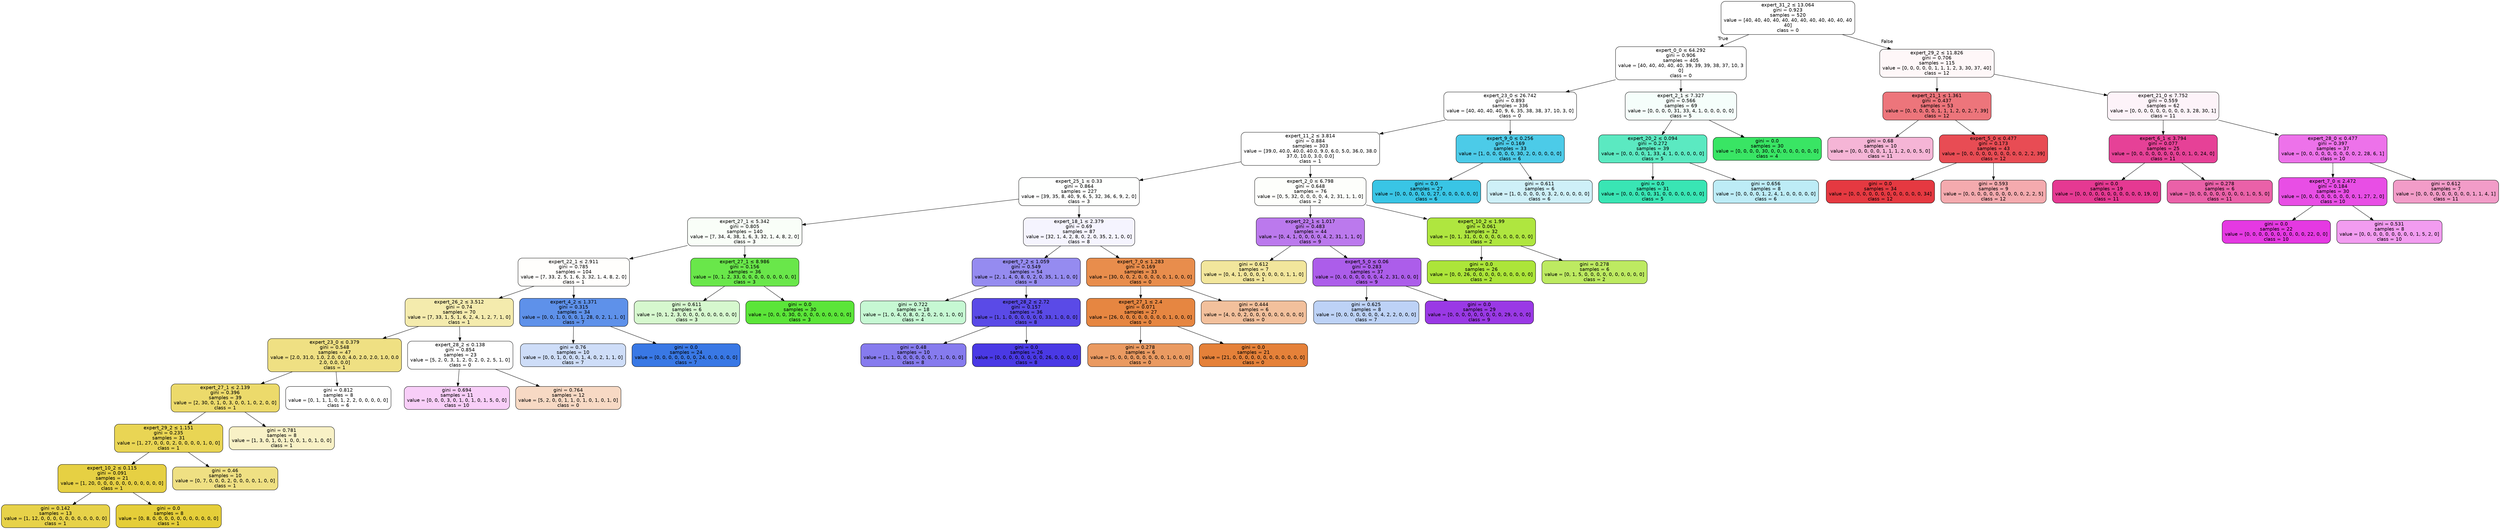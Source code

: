 digraph Tree {
node [shape=box, style="filled, rounded", color="black", fontname="helvetica"] ;
edge [fontname="helvetica"] ;
0 [label=<expert_31_2 &le; 13.064<br/>gini = 0.923<br/>samples = 520<br/>value = [40, 40, 40, 40, 40, 40, 40, 40, 40, 40, 40, 40<br/>40]<br/>class = 0>, fillcolor="#ffffff"] ;
1 [label=<expert_0_0 &le; 64.292<br/>gini = 0.906<br/>samples = 405<br/>value = [40, 40, 40, 40, 40, 39, 39, 39, 38, 37, 10, 3<br/>0]<br/>class = 0>, fillcolor="#ffffff"] ;
0 -> 1 [labeldistance=2.5, labelangle=45, headlabel="True"] ;
2 [label=<expert_23_0 &le; 26.742<br/>gini = 0.893<br/>samples = 336<br/>value = [40, 40, 40, 40, 9, 6, 35, 38, 38, 37, 10, 3, 0]<br/>class = 0>, fillcolor="#ffffff"] ;
1 -> 2 ;
3 [label=<expert_11_2 &le; 3.814<br/>gini = 0.884<br/>samples = 303<br/>value = [39.0, 40.0, 40.0, 40.0, 9.0, 6.0, 5.0, 36.0, 38.0<br/>37.0, 10.0, 3.0, 0.0]<br/>class = 1>, fillcolor="#ffffff"] ;
2 -> 3 ;
4 [label=<expert_25_1 &le; 0.33<br/>gini = 0.864<br/>samples = 227<br/>value = [39, 35, 8, 40, 9, 6, 5, 32, 36, 6, 9, 2, 0]<br/>class = 3>, fillcolor="#fefffe"] ;
3 -> 4 ;
5 [label=<expert_27_1 &le; 5.342<br/>gini = 0.805<br/>samples = 140<br/>value = [7, 34, 4, 38, 1, 6, 3, 32, 1, 4, 8, 2, 0]<br/>class = 3>, fillcolor="#f9fef8"] ;
4 -> 5 ;
6 [label=<expert_22_1 &le; 2.911<br/>gini = 0.785<br/>samples = 104<br/>value = [7, 33, 2, 5, 1, 6, 3, 32, 1, 4, 8, 2, 0]<br/>class = 1>, fillcolor="#fffefc"] ;
5 -> 6 ;
7 [label=<expert_26_2 &le; 3.512<br/>gini = 0.74<br/>samples = 70<br/>value = [7, 33, 1, 5, 1, 6, 2, 4, 1, 2, 7, 1, 0]<br/>class = 1>, fillcolor="#f4ebad"] ;
6 -> 7 ;
8 [label=<expert_23_0 &le; 0.379<br/>gini = 0.548<br/>samples = 47<br/>value = [2.0, 31.0, 1.0, 2.0, 0.0, 4.0, 2.0, 2.0, 1.0, 0.0<br/>2.0, 0.0, 0.0]<br/>class = 1>, fillcolor="#efe083"] ;
7 -> 8 ;
9 [label=<expert_27_1 &le; 2.139<br/>gini = 0.396<br/>samples = 39<br/>value = [2, 30, 0, 1, 0, 3, 0, 0, 1, 0, 2, 0, 0]<br/>class = 1>, fillcolor="#ecda6b"] ;
8 -> 9 ;
10 [label=<expert_29_2 &le; 1.151<br/>gini = 0.235<br/>samples = 31<br/>value = [1, 27, 0, 0, 0, 2, 0, 0, 0, 0, 1, 0, 0]<br/>class = 1>, fillcolor="#e9d554"] ;
9 -> 10 ;
11 [label=<expert_10_2 &le; 0.115<br/>gini = 0.091<br/>samples = 21<br/>value = [1, 20, 0, 0, 0, 0, 0, 0, 0, 0, 0, 0, 0]<br/>class = 1>, fillcolor="#e6d043"] ;
10 -> 11 ;
12 [label=<gini = 0.142<br/>samples = 13<br/>value = [1, 12, 0, 0, 0, 0, 0, 0, 0, 0, 0, 0, 0]<br/>class = 1>, fillcolor="#e7d249"] ;
11 -> 12 ;
13 [label=<gini = 0.0<br/>samples = 8<br/>value = [0, 8, 0, 0, 0, 0, 0, 0, 0, 0, 0, 0, 0]<br/>class = 1>, fillcolor="#e5ce39"] ;
11 -> 13 ;
14 [label=<gini = 0.46<br/>samples = 10<br/>value = [0, 7, 0, 0, 0, 2, 0, 0, 0, 0, 1, 0, 0]<br/>class = 1>, fillcolor="#efe083"] ;
10 -> 14 ;
15 [label=<gini = 0.781<br/>samples = 8<br/>value = [1, 3, 0, 1, 0, 1, 0, 0, 1, 0, 1, 0, 0]<br/>class = 1>, fillcolor="#f8f1c6"] ;
9 -> 15 ;
16 [label=<gini = 0.812<br/>samples = 8<br/>value = [0, 1, 1, 1, 0, 1, 2, 2, 0, 0, 0, 0, 0]<br/>class = 6>, fillcolor="#ffffff"] ;
8 -> 16 ;
17 [label=<expert_28_2 &le; 0.138<br/>gini = 0.854<br/>samples = 23<br/>value = [5, 2, 0, 3, 1, 2, 0, 2, 0, 2, 5, 1, 0]<br/>class = 0>, fillcolor="#ffffff"] ;
7 -> 17 ;
18 [label=<gini = 0.694<br/>samples = 11<br/>value = [0, 0, 0, 3, 0, 1, 0, 1, 0, 1, 5, 0, 0]<br/>class = 10>, fillcolor="#f8cef8"] ;
17 -> 18 ;
19 [label=<gini = 0.764<br/>samples = 12<br/>value = [5, 2, 0, 0, 1, 1, 0, 1, 0, 1, 0, 1, 0]<br/>class = 0>, fillcolor="#f7d9c4"] ;
17 -> 19 ;
20 [label=<expert_4_2 &le; 1.371<br/>gini = 0.315<br/>samples = 34<br/>value = [0, 0, 1, 0, 0, 0, 1, 28, 0, 2, 1, 1, 0]<br/>class = 7>, fillcolor="#5e91ea"] ;
6 -> 20 ;
21 [label=<gini = 0.76<br/>samples = 10<br/>value = [0, 0, 1, 0, 0, 0, 1, 4, 0, 2, 1, 1, 0]<br/>class = 7>, fillcolor="#ceddf8"] ;
20 -> 21 ;
22 [label=<gini = 0.0<br/>samples = 24<br/>value = [0, 0, 0, 0, 0, 0, 0, 24, 0, 0, 0, 0, 0]<br/>class = 7>, fillcolor="#3978e5"] ;
20 -> 22 ;
23 [label=<expert_27_1 &le; 8.986<br/>gini = 0.156<br/>samples = 36<br/>value = [0, 1, 2, 33, 0, 0, 0, 0, 0, 0, 0, 0, 0]<br/>class = 3>, fillcolor="#69e74a"] ;
5 -> 23 ;
24 [label=<gini = 0.611<br/>samples = 6<br/>value = [0, 1, 2, 3, 0, 0, 0, 0, 0, 0, 0, 0, 0]<br/>class = 3>, fillcolor="#d6f8ce"] ;
23 -> 24 ;
25 [label=<gini = 0.0<br/>samples = 30<br/>value = [0, 0, 0, 30, 0, 0, 0, 0, 0, 0, 0, 0, 0]<br/>class = 3>, fillcolor="#5be539"] ;
23 -> 25 ;
26 [label=<expert_18_1 &le; 2.379<br/>gini = 0.69<br/>samples = 87<br/>value = [32, 1, 4, 2, 8, 0, 2, 0, 35, 2, 1, 0, 0]<br/>class = 8>, fillcolor="#f5f4fe"] ;
4 -> 26 ;
27 [label=<expert_7_2 &le; 1.059<br/>gini = 0.549<br/>samples = 54<br/>value = [2, 1, 4, 0, 8, 0, 2, 0, 35, 1, 1, 0, 0]<br/>class = 8>, fillcolor="#958bf0"] ;
26 -> 27 ;
28 [label=<gini = 0.722<br/>samples = 18<br/>value = [1, 0, 4, 0, 8, 0, 2, 0, 2, 0, 1, 0, 0]<br/>class = 4>, fillcolor="#c6f8d3"] ;
27 -> 28 ;
29 [label=<expert_28_2 &le; 2.72<br/>gini = 0.157<br/>samples = 36<br/>value = [1, 1, 0, 0, 0, 0, 0, 0, 33, 1, 0, 0, 0]<br/>class = 8>, fillcolor="#5a4ae7"] ;
27 -> 29 ;
30 [label=<gini = 0.48<br/>samples = 10<br/>value = [1, 1, 0, 0, 0, 0, 0, 0, 7, 1, 0, 0, 0]<br/>class = 8>, fillcolor="#867bee"] ;
29 -> 30 ;
31 [label=<gini = 0.0<br/>samples = 26<br/>value = [0, 0, 0, 0, 0, 0, 0, 0, 26, 0, 0, 0, 0]<br/>class = 8>, fillcolor="#4a39e5"] ;
29 -> 31 ;
32 [label=<expert_7_0 &le; 1.283<br/>gini = 0.169<br/>samples = 33<br/>value = [30, 0, 0, 2, 0, 0, 0, 0, 0, 1, 0, 0, 0]<br/>class = 0>, fillcolor="#e88d4c"] ;
26 -> 32 ;
33 [label=<expert_27_1 &le; 2.4<br/>gini = 0.071<br/>samples = 27<br/>value = [26, 0, 0, 0, 0, 0, 0, 0, 0, 1, 0, 0, 0]<br/>class = 0>, fillcolor="#e68641"] ;
32 -> 33 ;
34 [label=<gini = 0.278<br/>samples = 6<br/>value = [5, 0, 0, 0, 0, 0, 0, 0, 0, 1, 0, 0, 0]<br/>class = 0>, fillcolor="#ea9a61"] ;
33 -> 34 ;
35 [label=<gini = 0.0<br/>samples = 21<br/>value = [21, 0, 0, 0, 0, 0, 0, 0, 0, 0, 0, 0, 0]<br/>class = 0>, fillcolor="#e58139"] ;
33 -> 35 ;
36 [label=<gini = 0.444<br/>samples = 6<br/>value = [4, 0, 0, 2, 0, 0, 0, 0, 0, 0, 0, 0, 0]<br/>class = 0>, fillcolor="#f2c09c"] ;
32 -> 36 ;
37 [label=<expert_2_0 &le; 6.798<br/>gini = 0.648<br/>samples = 76<br/>value = [0, 5, 32, 0, 0, 0, 0, 4, 2, 31, 1, 1, 0]<br/>class = 2>, fillcolor="#fdfefb"] ;
3 -> 37 ;
38 [label=<expert_22_1 &le; 1.017<br/>gini = 0.483<br/>samples = 44<br/>value = [0, 4, 1, 0, 0, 0, 0, 4, 2, 31, 1, 1, 0]<br/>class = 9>, fillcolor="#bb79ed"] ;
37 -> 38 ;
39 [label=<gini = 0.612<br/>samples = 7<br/>value = [0, 4, 1, 0, 0, 0, 0, 0, 0, 0, 1, 1, 0]<br/>class = 1>, fillcolor="#f2e69c"] ;
38 -> 39 ;
40 [label=<expert_5_0 &le; 0.06<br/>gini = 0.283<br/>samples = 37<br/>value = [0, 0, 0, 0, 0, 0, 0, 4, 2, 31, 0, 0, 0]<br/>class = 9>, fillcolor="#ac5dea"] ;
38 -> 40 ;
41 [label=<gini = 0.625<br/>samples = 8<br/>value = [0, 0, 0, 0, 0, 0, 0, 4, 2, 2, 0, 0, 0]<br/>class = 7>, fillcolor="#bdd2f6"] ;
40 -> 41 ;
42 [label=<gini = 0.0<br/>samples = 29<br/>value = [0, 0, 0, 0, 0, 0, 0, 0, 0, 29, 0, 0, 0]<br/>class = 9>, fillcolor="#9a39e5"] ;
40 -> 42 ;
43 [label=<expert_10_2 &le; 1.99<br/>gini = 0.061<br/>samples = 32<br/>value = [0, 1, 31, 0, 0, 0, 0, 0, 0, 0, 0, 0, 0]<br/>class = 2>, fillcolor="#afe63f"] ;
37 -> 43 ;
44 [label=<gini = 0.0<br/>samples = 26<br/>value = [0, 0, 26, 0, 0, 0, 0, 0, 0, 0, 0, 0, 0]<br/>class = 2>, fillcolor="#ace539"] ;
43 -> 44 ;
45 [label=<gini = 0.278<br/>samples = 6<br/>value = [0, 1, 5, 0, 0, 0, 0, 0, 0, 0, 0, 0, 0]<br/>class = 2>, fillcolor="#bdea61"] ;
43 -> 45 ;
46 [label=<expert_9_0 &le; 0.256<br/>gini = 0.169<br/>samples = 33<br/>value = [1, 0, 0, 0, 0, 0, 30, 2, 0, 0, 0, 0, 0]<br/>class = 6>, fillcolor="#4ccbe8"] ;
2 -> 46 ;
47 [label=<gini = 0.0<br/>samples = 27<br/>value = [0, 0, 0, 0, 0, 0, 27, 0, 0, 0, 0, 0, 0]<br/>class = 6>, fillcolor="#39c5e5"] ;
46 -> 47 ;
48 [label=<gini = 0.611<br/>samples = 6<br/>value = [1, 0, 0, 0, 0, 0, 3, 2, 0, 0, 0, 0, 0]<br/>class = 6>, fillcolor="#cef0f8"] ;
46 -> 48 ;
49 [label=<expert_2_1 &le; 7.327<br/>gini = 0.566<br/>samples = 69<br/>value = [0, 0, 0, 0, 31, 33, 4, 1, 0, 0, 0, 0, 0]<br/>class = 5>, fillcolor="#f5fefb"] ;
1 -> 49 ;
50 [label=<expert_20_2 &le; 0.094<br/>gini = 0.272<br/>samples = 39<br/>value = [0, 0, 0, 0, 1, 33, 4, 1, 0, 0, 0, 0, 0]<br/>class = 5>, fillcolor="#5be9c1"] ;
49 -> 50 ;
51 [label=<gini = 0.0<br/>samples = 31<br/>value = [0, 0, 0, 0, 0, 31, 0, 0, 0, 0, 0, 0, 0]<br/>class = 5>, fillcolor="#39e5b4"] ;
50 -> 51 ;
52 [label=<gini = 0.656<br/>samples = 8<br/>value = [0, 0, 0, 0, 1, 2, 4, 1, 0, 0, 0, 0, 0]<br/>class = 6>, fillcolor="#bdecf6"] ;
50 -> 52 ;
53 [label=<gini = 0.0<br/>samples = 30<br/>value = [0, 0, 0, 0, 30, 0, 0, 0, 0, 0, 0, 0, 0]<br/>class = 4>, fillcolor="#39e564"] ;
49 -> 53 ;
54 [label=<expert_29_2 &le; 11.826<br/>gini = 0.706<br/>samples = 115<br/>value = [0, 0, 0, 0, 0, 1, 1, 1, 2, 3, 30, 37, 40]<br/>class = 12>, fillcolor="#fef7f8"] ;
0 -> 54 [labeldistance=2.5, labelangle=-45, headlabel="False"] ;
55 [label=<expert_21_1 &le; 1.361<br/>gini = 0.437<br/>samples = 53<br/>value = [0, 0, 0, 0, 0, 1, 1, 1, 2, 0, 2, 7, 39]<br/>class = 12>, fillcolor="#ed757b"] ;
54 -> 55 ;
56 [label=<gini = 0.68<br/>samples = 10<br/>value = [0, 0, 0, 0, 0, 1, 1, 1, 2, 0, 0, 5, 0]<br/>class = 11>, fillcolor="#f5b5d6"] ;
55 -> 56 ;
57 [label=<expert_5_0 &le; 0.477<br/>gini = 0.173<br/>samples = 43<br/>value = [0, 0, 0, 0, 0, 0, 0, 0, 0, 0, 2, 2, 39]<br/>class = 12>, fillcolor="#e84c54"] ;
55 -> 57 ;
58 [label=<gini = 0.0<br/>samples = 34<br/>value = [0, 0, 0, 0, 0, 0, 0, 0, 0, 0, 0, 0, 34]<br/>class = 12>, fillcolor="#e53941"] ;
57 -> 58 ;
59 [label=<gini = 0.593<br/>samples = 9<br/>value = [0, 0, 0, 0, 0, 0, 0, 0, 0, 0, 2, 2, 5]<br/>class = 12>, fillcolor="#f4aaae"] ;
57 -> 59 ;
60 [label=<expert_21_0 &le; 7.752<br/>gini = 0.559<br/>samples = 62<br/>value = [0, 0, 0, 0, 0, 0, 0, 0, 0, 3, 28, 30, 1]<br/>class = 11>, fillcolor="#fdf3f9"] ;
54 -> 60 ;
61 [label=<expert_6_1 &le; 3.794<br/>gini = 0.077<br/>samples = 25<br/>value = [0, 0, 0, 0, 0, 0, 0, 0, 0, 1, 0, 24, 0]<br/>class = 11>, fillcolor="#e64197"] ;
60 -> 61 ;
62 [label=<gini = 0.0<br/>samples = 19<br/>value = [0, 0, 0, 0, 0, 0, 0, 0, 0, 0, 0, 19, 0]<br/>class = 11>, fillcolor="#e53992"] ;
61 -> 62 ;
63 [label=<gini = 0.278<br/>samples = 6<br/>value = [0, 0, 0, 0, 0, 0, 0, 0, 0, 1, 0, 5, 0]<br/>class = 11>, fillcolor="#ea61a8"] ;
61 -> 63 ;
64 [label=<expert_28_0 &le; 0.477<br/>gini = 0.397<br/>samples = 37<br/>value = [0, 0, 0, 0, 0, 0, 0, 0, 0, 2, 28, 6, 1]<br/>class = 10>, fillcolor="#ed72ea"] ;
60 -> 64 ;
65 [label=<expert_7_0 &le; 2.472<br/>gini = 0.184<br/>samples = 30<br/>value = [0, 0, 0, 0, 0, 0, 0, 0, 0, 1, 27, 2, 0]<br/>class = 10>, fillcolor="#e84ee5"] ;
64 -> 65 ;
66 [label=<gini = 0.0<br/>samples = 22<br/>value = [0, 0, 0, 0, 0, 0, 0, 0, 0, 0, 22, 0, 0]<br/>class = 10>, fillcolor="#e539e2"] ;
65 -> 66 ;
67 [label=<gini = 0.531<br/>samples = 8<br/>value = [0, 0, 0, 0, 0, 0, 0, 0, 0, 1, 5, 2, 0]<br/>class = 10>, fillcolor="#f29cf0"] ;
65 -> 67 ;
68 [label=<gini = 0.612<br/>samples = 7<br/>value = [0, 0, 0, 0, 0, 0, 0, 0, 0, 1, 1, 4, 1]<br/>class = 11>, fillcolor="#f29cc8"] ;
64 -> 68 ;
}